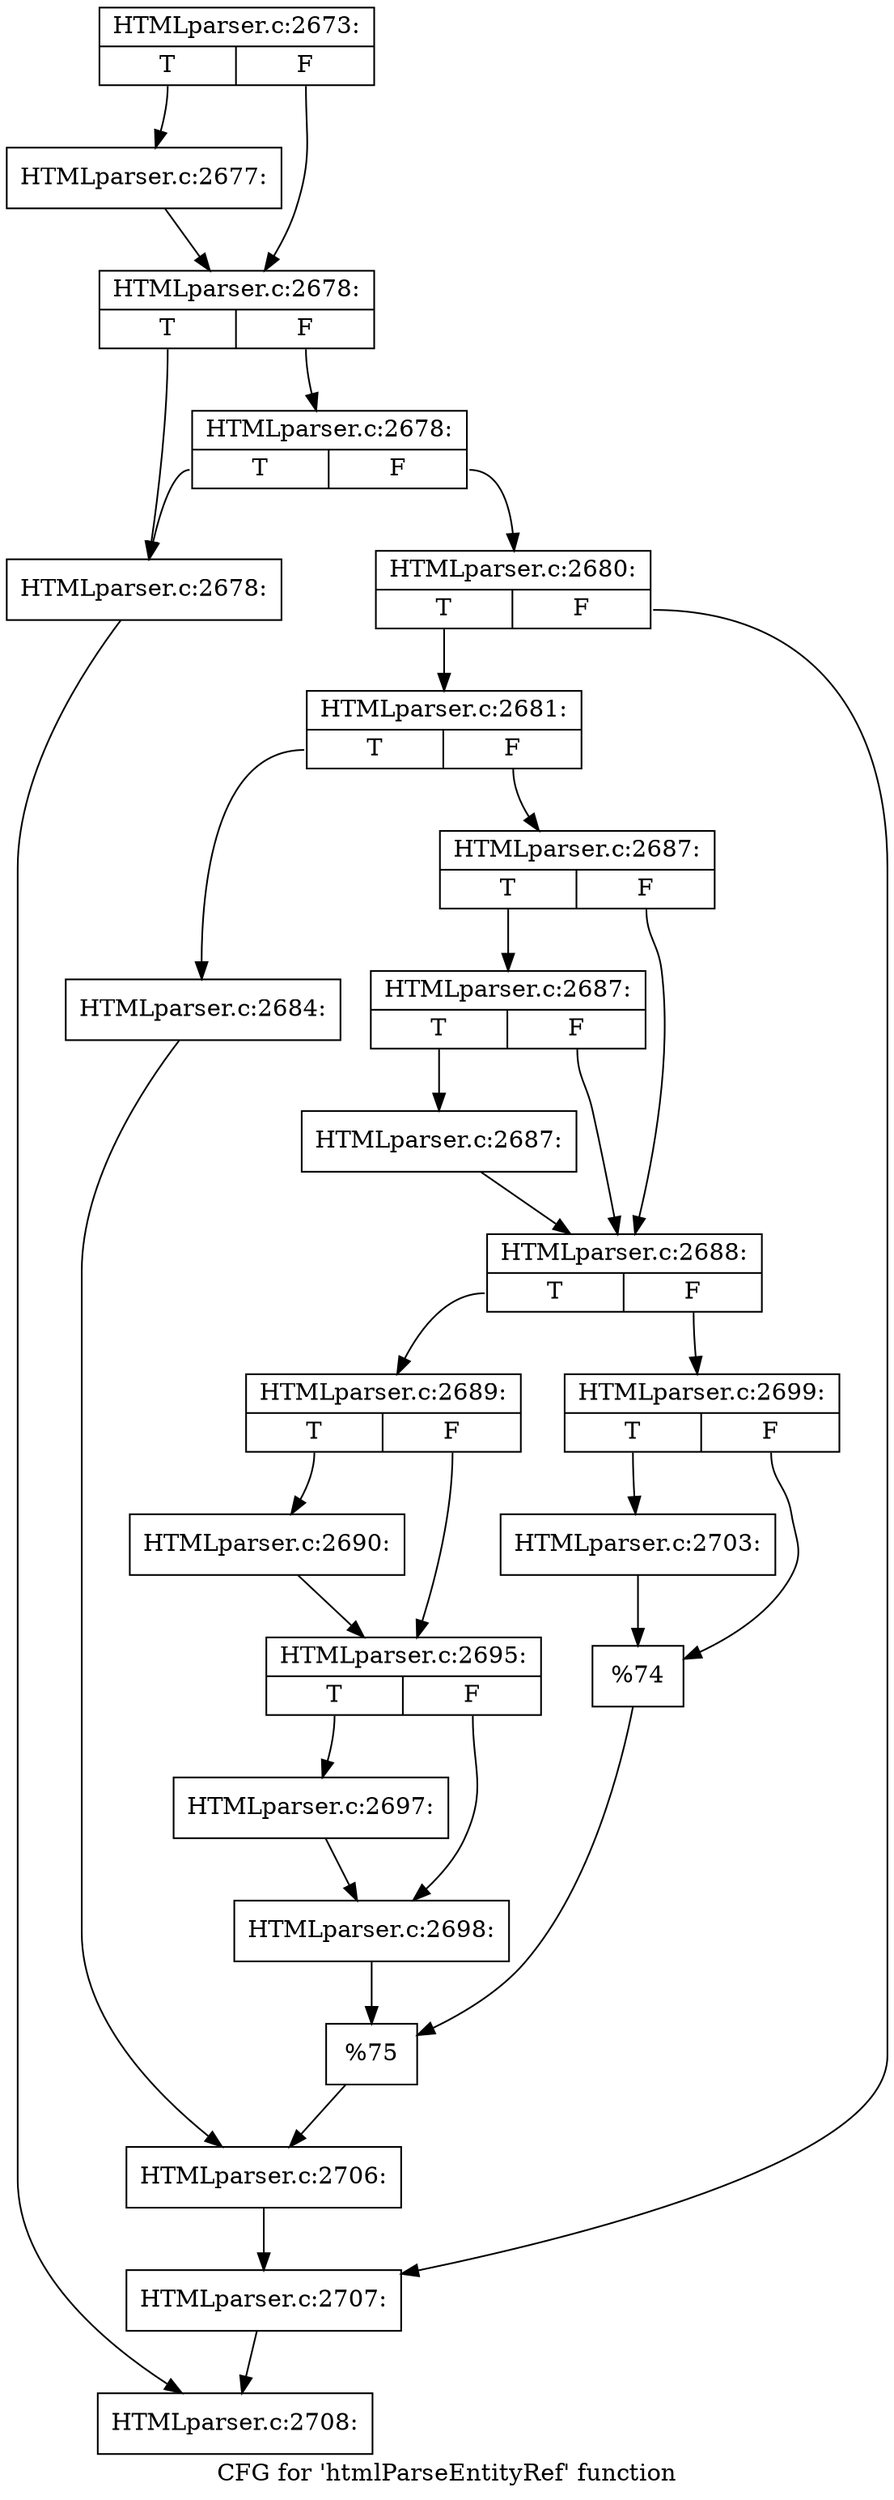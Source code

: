 digraph "CFG for 'htmlParseEntityRef' function" {
	label="CFG for 'htmlParseEntityRef' function";

	Node0x3bb6b10 [shape=record,label="{HTMLparser.c:2673:|{<s0>T|<s1>F}}"];
	Node0x3bb6b10:s0 -> Node0x3bd7280;
	Node0x3bb6b10:s1 -> Node0x3bd72d0;
	Node0x3bd7280 [shape=record,label="{HTMLparser.c:2677:}"];
	Node0x3bd7280 -> Node0x3bd72d0;
	Node0x3bd72d0 [shape=record,label="{HTMLparser.c:2678:|{<s0>T|<s1>F}}"];
	Node0x3bd72d0:s0 -> Node0x3bd77f0;
	Node0x3bd72d0:s1 -> Node0x3bd7890;
	Node0x3bd7890 [shape=record,label="{HTMLparser.c:2678:|{<s0>T|<s1>F}}"];
	Node0x3bd7890:s0 -> Node0x3bd77f0;
	Node0x3bd7890:s1 -> Node0x3bd7840;
	Node0x3bd77f0 [shape=record,label="{HTMLparser.c:2678:}"];
	Node0x3bd77f0 -> Node0x38822e0;
	Node0x3bd7840 [shape=record,label="{HTMLparser.c:2680:|{<s0>T|<s1>F}}"];
	Node0x3bd7840:s0 -> Node0x3bd80b0;
	Node0x3bd7840:s1 -> Node0x3bd8100;
	Node0x3bd80b0 [shape=record,label="{HTMLparser.c:2681:|{<s0>T|<s1>F}}"];
	Node0x3bd80b0:s0 -> Node0x3bd8fd0;
	Node0x3bd80b0:s1 -> Node0x3bd9610;
	Node0x3bd8fd0 [shape=record,label="{HTMLparser.c:2684:}"];
	Node0x3bd8fd0 -> Node0x3bd9300;
	Node0x3bd9610 [shape=record,label="{HTMLparser.c:2687:|{<s0>T|<s1>F}}"];
	Node0x3bd9610:s0 -> Node0x3bec850;
	Node0x3bd9610:s1 -> Node0x3bec800;
	Node0x3bec850 [shape=record,label="{HTMLparser.c:2687:|{<s0>T|<s1>F}}"];
	Node0x3bec850:s0 -> Node0x3bec7b0;
	Node0x3bec850:s1 -> Node0x3bec800;
	Node0x3bec7b0 [shape=record,label="{HTMLparser.c:2687:}"];
	Node0x3bec7b0 -> Node0x3bec800;
	Node0x3bec800 [shape=record,label="{HTMLparser.c:2688:|{<s0>T|<s1>F}}"];
	Node0x3bec800:s0 -> Node0x3bedc50;
	Node0x3bec800:s1 -> Node0x3bee0d0;
	Node0x3bedc50 [shape=record,label="{HTMLparser.c:2689:|{<s0>T|<s1>F}}"];
	Node0x3bedc50:s0 -> Node0x3bee5b0;
	Node0x3bedc50:s1 -> Node0x3bee600;
	Node0x3bee5b0 [shape=record,label="{HTMLparser.c:2690:}"];
	Node0x3bee5b0 -> Node0x3bee600;
	Node0x3bee600 [shape=record,label="{HTMLparser.c:2695:|{<s0>T|<s1>F}}"];
	Node0x3bee600:s0 -> Node0x3bf57f0;
	Node0x3bee600:s1 -> Node0x3bf5840;
	Node0x3bf57f0 [shape=record,label="{HTMLparser.c:2697:}"];
	Node0x3bf57f0 -> Node0x3bf5840;
	Node0x3bf5840 [shape=record,label="{HTMLparser.c:2698:}"];
	Node0x3bf5840 -> Node0x3bedf80;
	Node0x3bee0d0 [shape=record,label="{HTMLparser.c:2699:|{<s0>T|<s1>F}}"];
	Node0x3bee0d0:s0 -> Node0x3bf6100;
	Node0x3bee0d0:s1 -> Node0x3bf6150;
	Node0x3bf6100 [shape=record,label="{HTMLparser.c:2703:}"];
	Node0x3bf6100 -> Node0x3bf6150;
	Node0x3bf6150 [shape=record,label="{%74}"];
	Node0x3bf6150 -> Node0x3bedf80;
	Node0x3bedf80 [shape=record,label="{%75}"];
	Node0x3bedf80 -> Node0x3bd9300;
	Node0x3bd9300 [shape=record,label="{HTMLparser.c:2706:}"];
	Node0x3bd9300 -> Node0x3bd8100;
	Node0x3bd8100 [shape=record,label="{HTMLparser.c:2707:}"];
	Node0x3bd8100 -> Node0x38822e0;
	Node0x38822e0 [shape=record,label="{HTMLparser.c:2708:}"];
}
